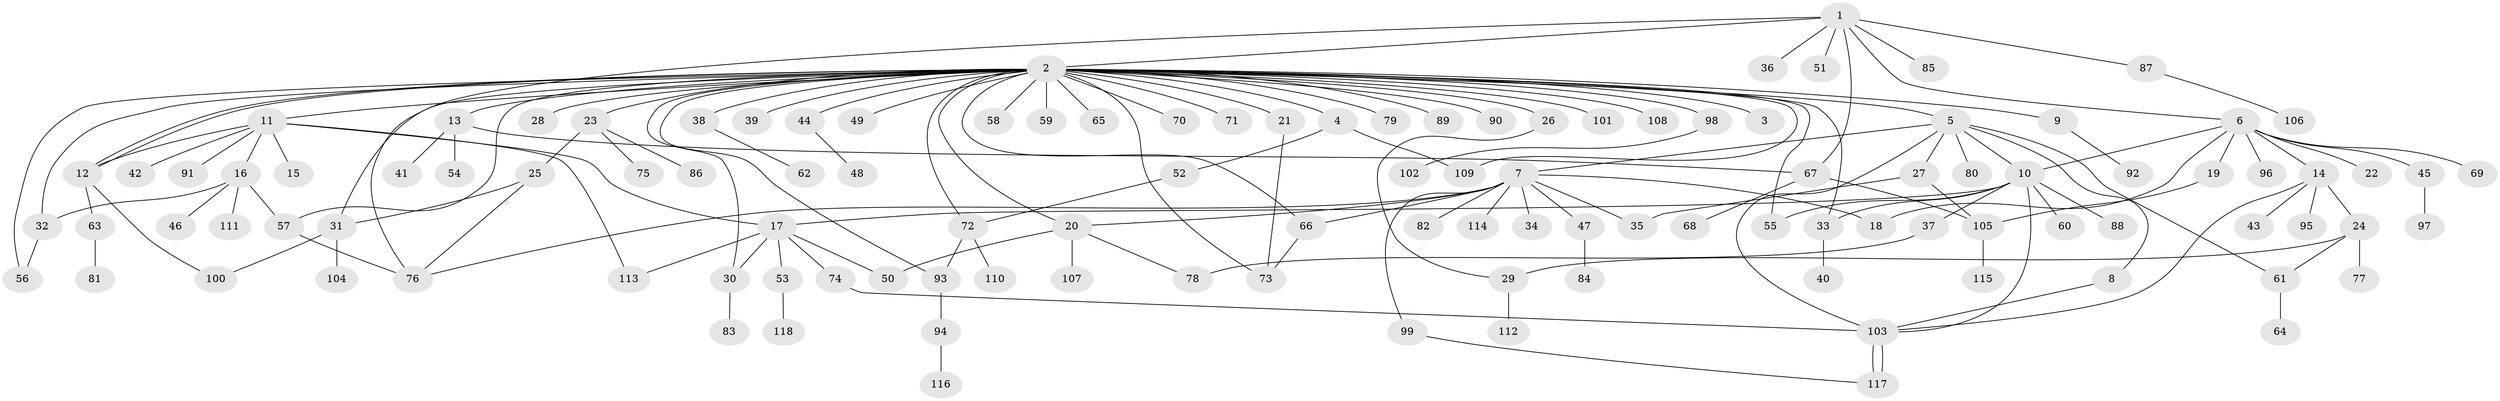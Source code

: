 // Generated by graph-tools (version 1.1) at 2025/14/03/09/25 04:14:23]
// undirected, 118 vertices, 155 edges
graph export_dot {
graph [start="1"]
  node [color=gray90,style=filled];
  1;
  2;
  3;
  4;
  5;
  6;
  7;
  8;
  9;
  10;
  11;
  12;
  13;
  14;
  15;
  16;
  17;
  18;
  19;
  20;
  21;
  22;
  23;
  24;
  25;
  26;
  27;
  28;
  29;
  30;
  31;
  32;
  33;
  34;
  35;
  36;
  37;
  38;
  39;
  40;
  41;
  42;
  43;
  44;
  45;
  46;
  47;
  48;
  49;
  50;
  51;
  52;
  53;
  54;
  55;
  56;
  57;
  58;
  59;
  60;
  61;
  62;
  63;
  64;
  65;
  66;
  67;
  68;
  69;
  70;
  71;
  72;
  73;
  74;
  75;
  76;
  77;
  78;
  79;
  80;
  81;
  82;
  83;
  84;
  85;
  86;
  87;
  88;
  89;
  90;
  91;
  92;
  93;
  94;
  95;
  96;
  97;
  98;
  99;
  100;
  101;
  102;
  103;
  104;
  105;
  106;
  107;
  108;
  109;
  110;
  111;
  112;
  113;
  114;
  115;
  116;
  117;
  118;
  1 -- 2;
  1 -- 6;
  1 -- 36;
  1 -- 51;
  1 -- 67;
  1 -- 76;
  1 -- 85;
  1 -- 87;
  2 -- 3;
  2 -- 4;
  2 -- 5;
  2 -- 9;
  2 -- 11;
  2 -- 12;
  2 -- 12;
  2 -- 13;
  2 -- 20;
  2 -- 21;
  2 -- 23;
  2 -- 26;
  2 -- 28;
  2 -- 30;
  2 -- 31;
  2 -- 32;
  2 -- 33;
  2 -- 38;
  2 -- 39;
  2 -- 44;
  2 -- 49;
  2 -- 55;
  2 -- 56;
  2 -- 57;
  2 -- 58;
  2 -- 59;
  2 -- 65;
  2 -- 66;
  2 -- 70;
  2 -- 71;
  2 -- 72;
  2 -- 73;
  2 -- 79;
  2 -- 89;
  2 -- 90;
  2 -- 93;
  2 -- 98;
  2 -- 101;
  2 -- 108;
  2 -- 109;
  4 -- 52;
  4 -- 109;
  5 -- 7;
  5 -- 8;
  5 -- 10;
  5 -- 27;
  5 -- 61;
  5 -- 80;
  5 -- 103;
  6 -- 10;
  6 -- 14;
  6 -- 18;
  6 -- 19;
  6 -- 22;
  6 -- 45;
  6 -- 69;
  6 -- 96;
  7 -- 18;
  7 -- 20;
  7 -- 34;
  7 -- 35;
  7 -- 47;
  7 -- 66;
  7 -- 76;
  7 -- 82;
  7 -- 99;
  7 -- 114;
  8 -- 103;
  9 -- 92;
  10 -- 17;
  10 -- 33;
  10 -- 37;
  10 -- 55;
  10 -- 60;
  10 -- 88;
  10 -- 103;
  11 -- 12;
  11 -- 15;
  11 -- 16;
  11 -- 17;
  11 -- 42;
  11 -- 91;
  11 -- 113;
  12 -- 63;
  12 -- 100;
  13 -- 41;
  13 -- 54;
  13 -- 67;
  14 -- 24;
  14 -- 43;
  14 -- 95;
  14 -- 103;
  16 -- 32;
  16 -- 46;
  16 -- 57;
  16 -- 111;
  17 -- 30;
  17 -- 50;
  17 -- 53;
  17 -- 74;
  17 -- 113;
  19 -- 105;
  20 -- 50;
  20 -- 78;
  20 -- 107;
  21 -- 73;
  23 -- 25;
  23 -- 75;
  23 -- 86;
  24 -- 29;
  24 -- 61;
  24 -- 77;
  25 -- 31;
  25 -- 76;
  26 -- 29;
  27 -- 35;
  27 -- 105;
  29 -- 112;
  30 -- 83;
  31 -- 100;
  31 -- 104;
  32 -- 56;
  33 -- 40;
  37 -- 78;
  38 -- 62;
  44 -- 48;
  45 -- 97;
  47 -- 84;
  52 -- 72;
  53 -- 118;
  57 -- 76;
  61 -- 64;
  63 -- 81;
  66 -- 73;
  67 -- 68;
  67 -- 105;
  72 -- 93;
  72 -- 110;
  74 -- 103;
  87 -- 106;
  93 -- 94;
  94 -- 116;
  98 -- 102;
  99 -- 117;
  103 -- 117;
  103 -- 117;
  105 -- 115;
}
